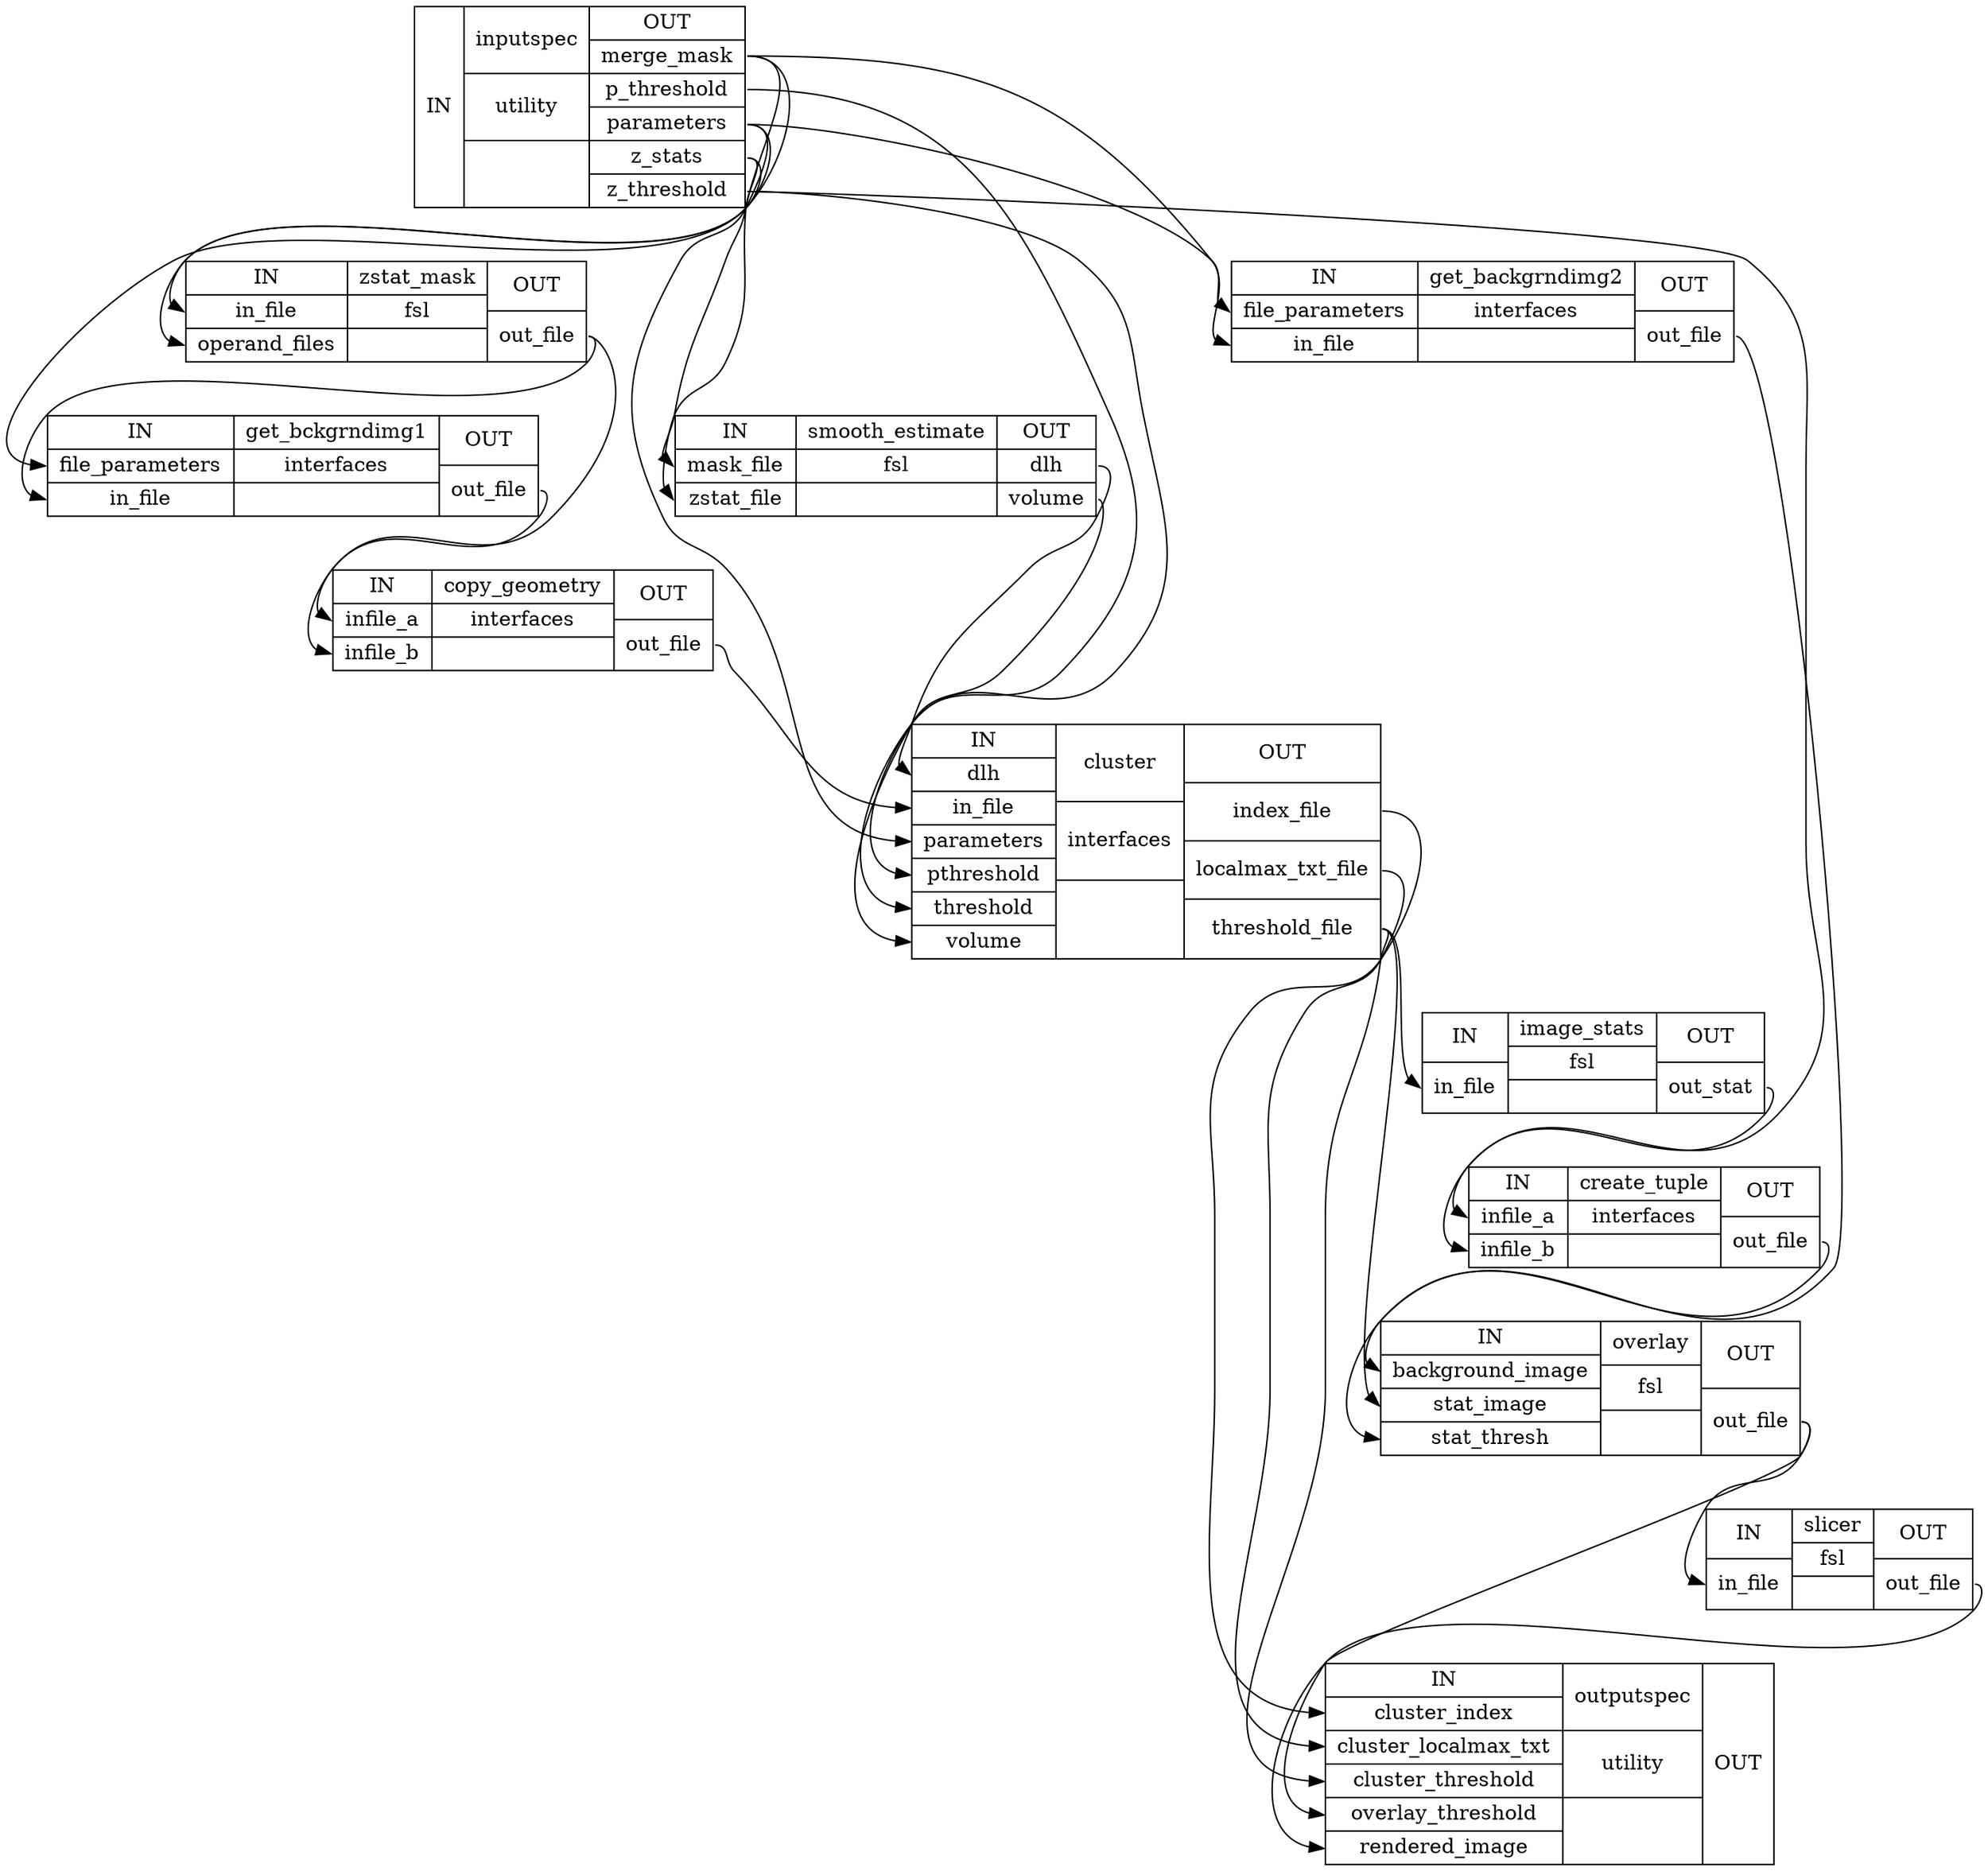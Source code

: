 digraph structs {
node [shape=record];
"easy_thresh_wfinputspec" [label="{IN}|{ inputspec | utility |  }|{OUT|<outmergemask> merge_mask|<outpthreshold> p_threshold|<outparameters> parameters|<outzstats> z_stats|<outzthreshold> z_threshold}"];
"easy_thresh_wfsmooth_estimate" [label="{IN|<inmaskfile> mask_file|<inzstatfile> zstat_file}|{ smooth_estimate | fsl |  }|{OUT|<outdlh> dlh|<outvolume> volume}"];
"easy_thresh_wfzstat_mask" [label="{IN|<ininfile> in_file|<inoperandfiles> operand_files}|{ zstat_mask | fsl |  }|{OUT|<outoutfile> out_file}"];
"easy_thresh_wfget_backgrndimg2" [label="{IN|<infileparameters> file_parameters|<ininfile> in_file}|{ get_backgrndimg2 | interfaces |  }|{OUT|<outoutfile> out_file}"];
"easy_thresh_wfget_bckgrndimg1" [label="{IN|<infileparameters> file_parameters|<ininfile> in_file}|{ get_bckgrndimg1 | interfaces |  }|{OUT|<outoutfile> out_file}"];
"easy_thresh_wfcopy_geometry" [label="{IN|<ininfilea> infile_a|<ininfileb> infile_b}|{ copy_geometry | interfaces |  }|{OUT|<outoutfile> out_file}"];
"easy_thresh_wfcluster" [label="{IN|<indlh> dlh|<ininfile> in_file|<inparameters> parameters|<inpthreshold> pthreshold|<inthreshold> threshold|<involume> volume}|{ cluster | interfaces |  }|{OUT|<outindexfile> index_file|<outlocalmaxtxtfile> localmax_txt_file|<outthresholdfile> threshold_file}"];
"easy_thresh_wfimage_stats" [label="{IN|<ininfile> in_file}|{ image_stats | fsl |  }|{OUT|<outoutstat> out_stat}"];
"easy_thresh_wfcreate_tuple" [label="{IN|<ininfilea> infile_a|<ininfileb> infile_b}|{ create_tuple | interfaces |  }|{OUT|<outoutfile> out_file}"];
"easy_thresh_wfoverlay" [label="{IN|<inbackgroundimage> background_image|<instatimage> stat_image|<instatthresh> stat_thresh}|{ overlay | fsl |  }|{OUT|<outoutfile> out_file}"];
"easy_thresh_wfslicer" [label="{IN|<ininfile> in_file}|{ slicer | fsl |  }|{OUT|<outoutfile> out_file}"];
"easy_thresh_wfoutputspec" [label="{IN|<inclusterindex> cluster_index|<inclusterlocalmaxtxt> cluster_localmax_txt|<inclusterthreshold> cluster_threshold|<inoverlaythreshold> overlay_threshold|<inrenderedimage> rendered_image}|{ outputspec | utility |  }|{OUT}"];
"easy_thresh_wfcluster":"outindexfile":e -> "easy_thresh_wfoutputspec":"inclusterindex":w;
"easy_thresh_wfcluster":"outlocalmaxtxtfile":e -> "easy_thresh_wfoutputspec":"inclusterlocalmaxtxt":w;
"easy_thresh_wfcluster":"outthresholdfile":e -> "easy_thresh_wfimage_stats":"ininfile":w;
"easy_thresh_wfcluster":"outthresholdfile":e -> "easy_thresh_wfoutputspec":"inclusterthreshold":w;
"easy_thresh_wfcluster":"outthresholdfile":e -> "easy_thresh_wfoverlay":"instatimage":w;
"easy_thresh_wfcopy_geometry":"outoutfile":e -> "easy_thresh_wfcluster":"ininfile":w;
"easy_thresh_wfcreate_tuple":"outoutfile":e -> "easy_thresh_wfoverlay":"instatthresh":w;
"easy_thresh_wfget_backgrndimg2":"outoutfile":e -> "easy_thresh_wfoverlay":"inbackgroundimage":w;
"easy_thresh_wfget_bckgrndimg1":"outoutfile":e -> "easy_thresh_wfcopy_geometry":"ininfilea":w;
"easy_thresh_wfimage_stats":"outoutstat":e -> "easy_thresh_wfcreate_tuple":"ininfileb":w;
"easy_thresh_wfinputspec":"outmergemask":e -> "easy_thresh_wfget_backgrndimg2":"ininfile":w;
"easy_thresh_wfinputspec":"outmergemask":e -> "easy_thresh_wfsmooth_estimate":"inmaskfile":w;
"easy_thresh_wfinputspec":"outmergemask":e -> "easy_thresh_wfzstat_mask":"inoperandfiles":w;
"easy_thresh_wfinputspec":"outparameters":e -> "easy_thresh_wfcluster":"inparameters":w;
"easy_thresh_wfinputspec":"outparameters":e -> "easy_thresh_wfget_backgrndimg2":"infileparameters":w;
"easy_thresh_wfinputspec":"outparameters":e -> "easy_thresh_wfget_bckgrndimg1":"infileparameters":w;
"easy_thresh_wfinputspec":"outpthreshold":e -> "easy_thresh_wfcluster":"inpthreshold":w;
"easy_thresh_wfinputspec":"outzstats":e -> "easy_thresh_wfsmooth_estimate":"inzstatfile":w;
"easy_thresh_wfinputspec":"outzstats":e -> "easy_thresh_wfzstat_mask":"ininfile":w;
"easy_thresh_wfinputspec":"outzthreshold":e -> "easy_thresh_wfcluster":"inthreshold":w;
"easy_thresh_wfinputspec":"outzthreshold":e -> "easy_thresh_wfcreate_tuple":"ininfilea":w;
"easy_thresh_wfoverlay":"outoutfile":e -> "easy_thresh_wfoutputspec":"inoverlaythreshold":w;
"easy_thresh_wfoverlay":"outoutfile":e -> "easy_thresh_wfslicer":"ininfile":w;
"easy_thresh_wfslicer":"outoutfile":e -> "easy_thresh_wfoutputspec":"inrenderedimage":w;
"easy_thresh_wfsmooth_estimate":"outdlh":e -> "easy_thresh_wfcluster":"indlh":w;
"easy_thresh_wfsmooth_estimate":"outvolume":e -> "easy_thresh_wfcluster":"involume":w;
"easy_thresh_wfzstat_mask":"outoutfile":e -> "easy_thresh_wfcopy_geometry":"ininfileb":w;
"easy_thresh_wfzstat_mask":"outoutfile":e -> "easy_thresh_wfget_bckgrndimg1":"ininfile":w;
}